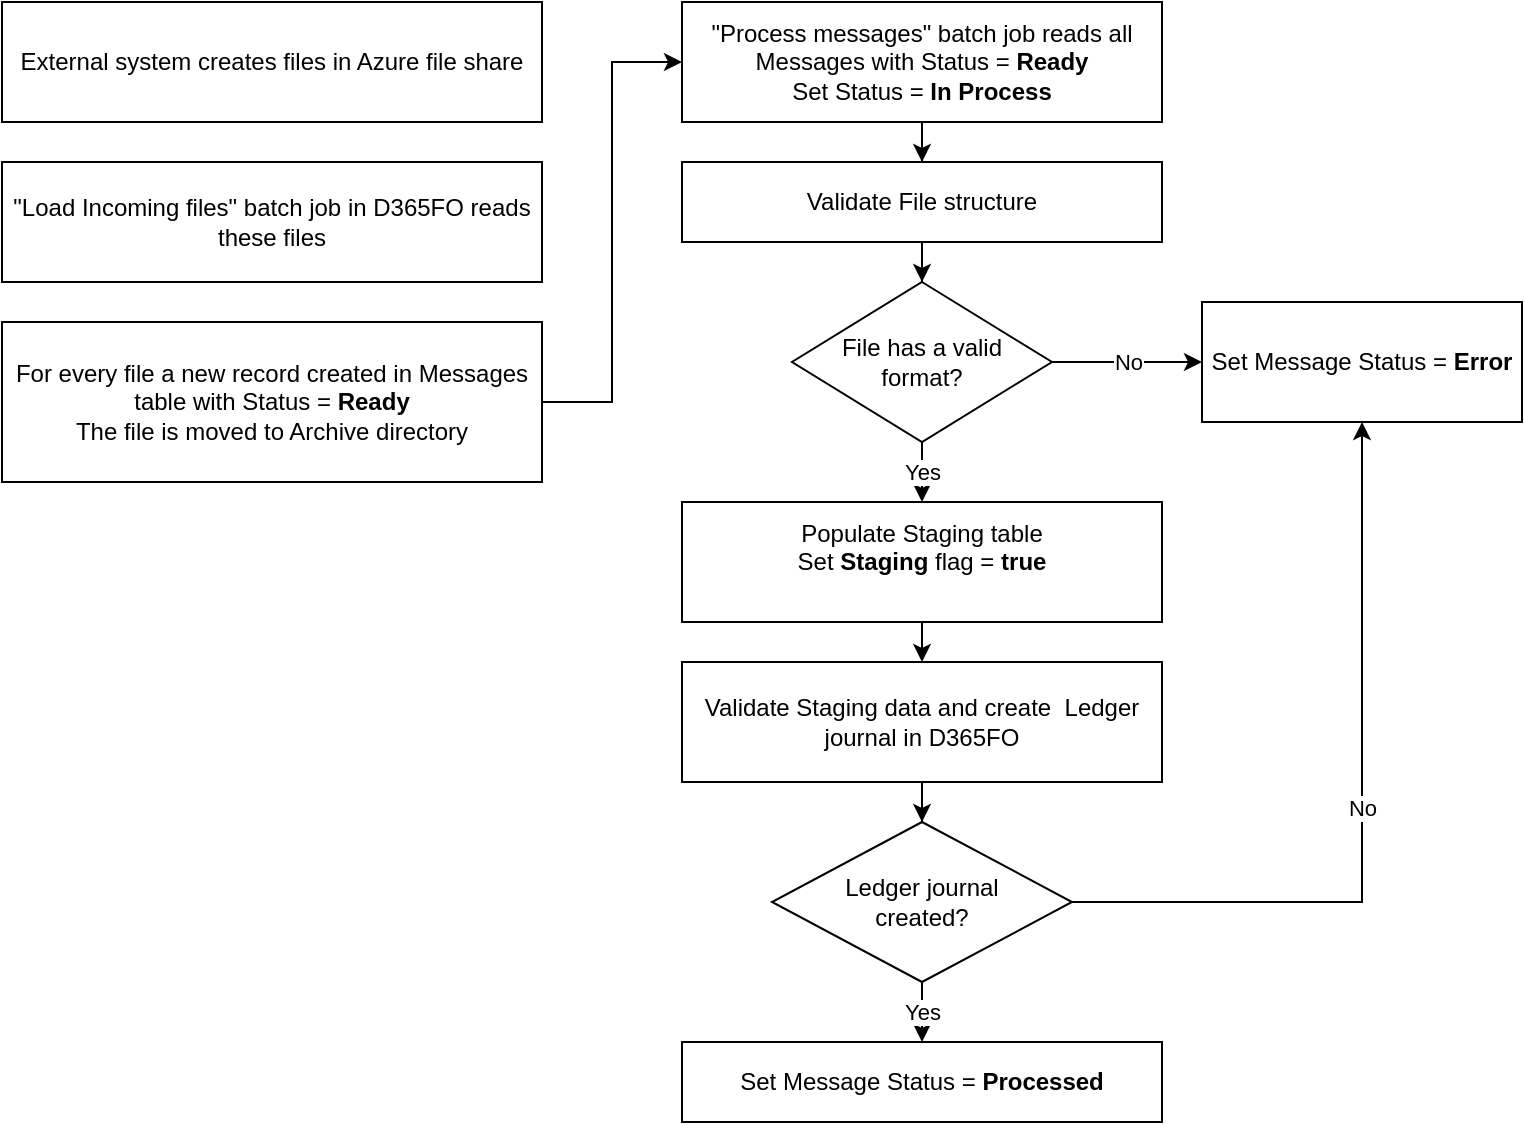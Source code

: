 <mxfile version="14.0.4" type="device"><diagram id="z9uU1f_HXPXULeF9c7at" name="Page-1"><mxGraphModel dx="1136" dy="890" grid="1" gridSize="10" guides="1" tooltips="1" connect="1" arrows="1" fold="1" page="1" pageScale="1" pageWidth="850" pageHeight="1100" math="0" shadow="0"><root><mxCell id="0"/><mxCell id="1" parent="0"/><mxCell id="t-R9a3pBUUL_cPrR9cQ_-1" value="External system creates files in Azure file share" style="rounded=0;whiteSpace=wrap;html=1;" parent="1" vertex="1"><mxGeometry x="30" y="80" width="270" height="60" as="geometry"/></mxCell><mxCell id="gzNPV3z2deeb2RBVqjOM-12" value="Yes" style="edgeStyle=orthogonalEdgeStyle;rounded=0;orthogonalLoop=1;jettySize=auto;html=1;" edge="1" parent="1" source="t-R9a3pBUUL_cPrR9cQ_-2" target="gzNPV3z2deeb2RBVqjOM-5"><mxGeometry relative="1" as="geometry"/></mxCell><mxCell id="gzNPV3z2deeb2RBVqjOM-18" value="No" style="edgeStyle=orthogonalEdgeStyle;rounded=0;orthogonalLoop=1;jettySize=auto;html=1;" edge="1" parent="1" source="t-R9a3pBUUL_cPrR9cQ_-2" target="gzNPV3z2deeb2RBVqjOM-9"><mxGeometry relative="1" as="geometry"/></mxCell><mxCell id="t-R9a3pBUUL_cPrR9cQ_-2" value="&lt;div&gt;File has a valid &lt;br&gt;&lt;/div&gt;&lt;div&gt;format?&lt;/div&gt;" style="rhombus;whiteSpace=wrap;html=1;" parent="1" vertex="1"><mxGeometry x="425" y="220" width="130" height="80" as="geometry"/></mxCell><mxCell id="gzNPV3z2deeb2RBVqjOM-1" value="&quot;Load Incoming files&quot; batch job in D365FO reads these files" style="rounded=0;whiteSpace=wrap;html=1;" vertex="1" parent="1"><mxGeometry x="30" y="160" width="270" height="60" as="geometry"/></mxCell><mxCell id="gzNPV3z2deeb2RBVqjOM-21" style="edgeStyle=orthogonalEdgeStyle;rounded=0;orthogonalLoop=1;jettySize=auto;html=1;entryX=0;entryY=0.5;entryDx=0;entryDy=0;" edge="1" parent="1" source="gzNPV3z2deeb2RBVqjOM-2" target="gzNPV3z2deeb2RBVqjOM-3"><mxGeometry relative="1" as="geometry"/></mxCell><mxCell id="gzNPV3z2deeb2RBVqjOM-2" value="&lt;div&gt;For every file a new record created in Messages table with Status = &lt;b&gt;Ready&lt;/b&gt;&lt;/div&gt;&lt;div&gt;The file is moved to Archive directory&lt;br&gt;&lt;/div&gt;" style="rounded=0;whiteSpace=wrap;html=1;" vertex="1" parent="1"><mxGeometry x="30" y="240" width="270" height="80" as="geometry"/></mxCell><mxCell id="gzNPV3z2deeb2RBVqjOM-10" value="" style="edgeStyle=orthogonalEdgeStyle;rounded=0;orthogonalLoop=1;jettySize=auto;html=1;" edge="1" parent="1" source="gzNPV3z2deeb2RBVqjOM-3" target="gzNPV3z2deeb2RBVqjOM-4"><mxGeometry relative="1" as="geometry"/></mxCell><mxCell id="gzNPV3z2deeb2RBVqjOM-3" value="&lt;div&gt;&quot;Process messages&quot; batch job reads all Messages with Status = &lt;b&gt;Ready&lt;/b&gt;&lt;/div&gt;&lt;div&gt;Set Status = &lt;b&gt;In Process&lt;br&gt;&lt;/b&gt;&lt;/div&gt;" style="rounded=0;whiteSpace=wrap;html=1;" vertex="1" parent="1"><mxGeometry x="370" y="80" width="240" height="60" as="geometry"/></mxCell><mxCell id="gzNPV3z2deeb2RBVqjOM-11" value="" style="edgeStyle=orthogonalEdgeStyle;rounded=0;orthogonalLoop=1;jettySize=auto;html=1;" edge="1" parent="1" source="gzNPV3z2deeb2RBVqjOM-4" target="t-R9a3pBUUL_cPrR9cQ_-2"><mxGeometry relative="1" as="geometry"/></mxCell><mxCell id="gzNPV3z2deeb2RBVqjOM-4" value="Validate File structure " style="rounded=0;whiteSpace=wrap;html=1;" vertex="1" parent="1"><mxGeometry x="370" y="160" width="240" height="40" as="geometry"/></mxCell><mxCell id="gzNPV3z2deeb2RBVqjOM-15" style="edgeStyle=orthogonalEdgeStyle;rounded=0;orthogonalLoop=1;jettySize=auto;html=1;exitX=0.5;exitY=1;exitDx=0;exitDy=0;entryX=0.5;entryY=0;entryDx=0;entryDy=0;" edge="1" parent="1" source="gzNPV3z2deeb2RBVqjOM-5" target="gzNPV3z2deeb2RBVqjOM-6"><mxGeometry relative="1" as="geometry"/></mxCell><mxCell id="gzNPV3z2deeb2RBVqjOM-5" value="&lt;div&gt;Populate Staging table&lt;/div&gt;&lt;div&gt;Set &lt;b&gt;Staging &lt;/b&gt;flag = &lt;b&gt;true&lt;/b&gt;&lt;br&gt;&lt;/div&gt;&lt;div&gt;&lt;br&gt;&lt;/div&gt;" style="rounded=0;whiteSpace=wrap;html=1;" vertex="1" parent="1"><mxGeometry x="370" y="330" width="240" height="60" as="geometry"/></mxCell><mxCell id="gzNPV3z2deeb2RBVqjOM-16" value="" style="edgeStyle=orthogonalEdgeStyle;rounded=0;orthogonalLoop=1;jettySize=auto;html=1;" edge="1" parent="1" source="gzNPV3z2deeb2RBVqjOM-6" target="gzNPV3z2deeb2RBVqjOM-7"><mxGeometry relative="1" as="geometry"/></mxCell><mxCell id="gzNPV3z2deeb2RBVqjOM-6" value="Validate Staging data and create&amp;nbsp; Ledger journal in D365FO" style="rounded=0;whiteSpace=wrap;html=1;" vertex="1" parent="1"><mxGeometry x="370" y="410" width="240" height="60" as="geometry"/></mxCell><mxCell id="gzNPV3z2deeb2RBVqjOM-17" value="Yes" style="edgeStyle=orthogonalEdgeStyle;rounded=0;orthogonalLoop=1;jettySize=auto;html=1;" edge="1" parent="1" source="gzNPV3z2deeb2RBVqjOM-7" target="gzNPV3z2deeb2RBVqjOM-8"><mxGeometry relative="1" as="geometry"/></mxCell><mxCell id="gzNPV3z2deeb2RBVqjOM-20" value="No" style="edgeStyle=orthogonalEdgeStyle;rounded=0;orthogonalLoop=1;jettySize=auto;html=1;" edge="1" parent="1" source="gzNPV3z2deeb2RBVqjOM-7" target="gzNPV3z2deeb2RBVqjOM-9"><mxGeometry relative="1" as="geometry"/></mxCell><mxCell id="gzNPV3z2deeb2RBVqjOM-7" value="&lt;div&gt;Ledger journal &lt;br&gt;&lt;/div&gt;&lt;div&gt;created?&lt;/div&gt;" style="rhombus;whiteSpace=wrap;html=1;" vertex="1" parent="1"><mxGeometry x="415" y="490" width="150" height="80" as="geometry"/></mxCell><mxCell id="gzNPV3z2deeb2RBVqjOM-8" value="&lt;div&gt;Set Message Status = &lt;b&gt;Processed&lt;br&gt;&lt;/b&gt;&lt;/div&gt;" style="rounded=0;whiteSpace=wrap;html=1;" vertex="1" parent="1"><mxGeometry x="370" y="600" width="240" height="40" as="geometry"/></mxCell><mxCell id="gzNPV3z2deeb2RBVqjOM-9" value="Set Message Status = &lt;b&gt;Error&lt;/b&gt;" style="rounded=0;whiteSpace=wrap;html=1;" vertex="1" parent="1"><mxGeometry x="630" y="230" width="160" height="60" as="geometry"/></mxCell></root></mxGraphModel></diagram></mxfile>